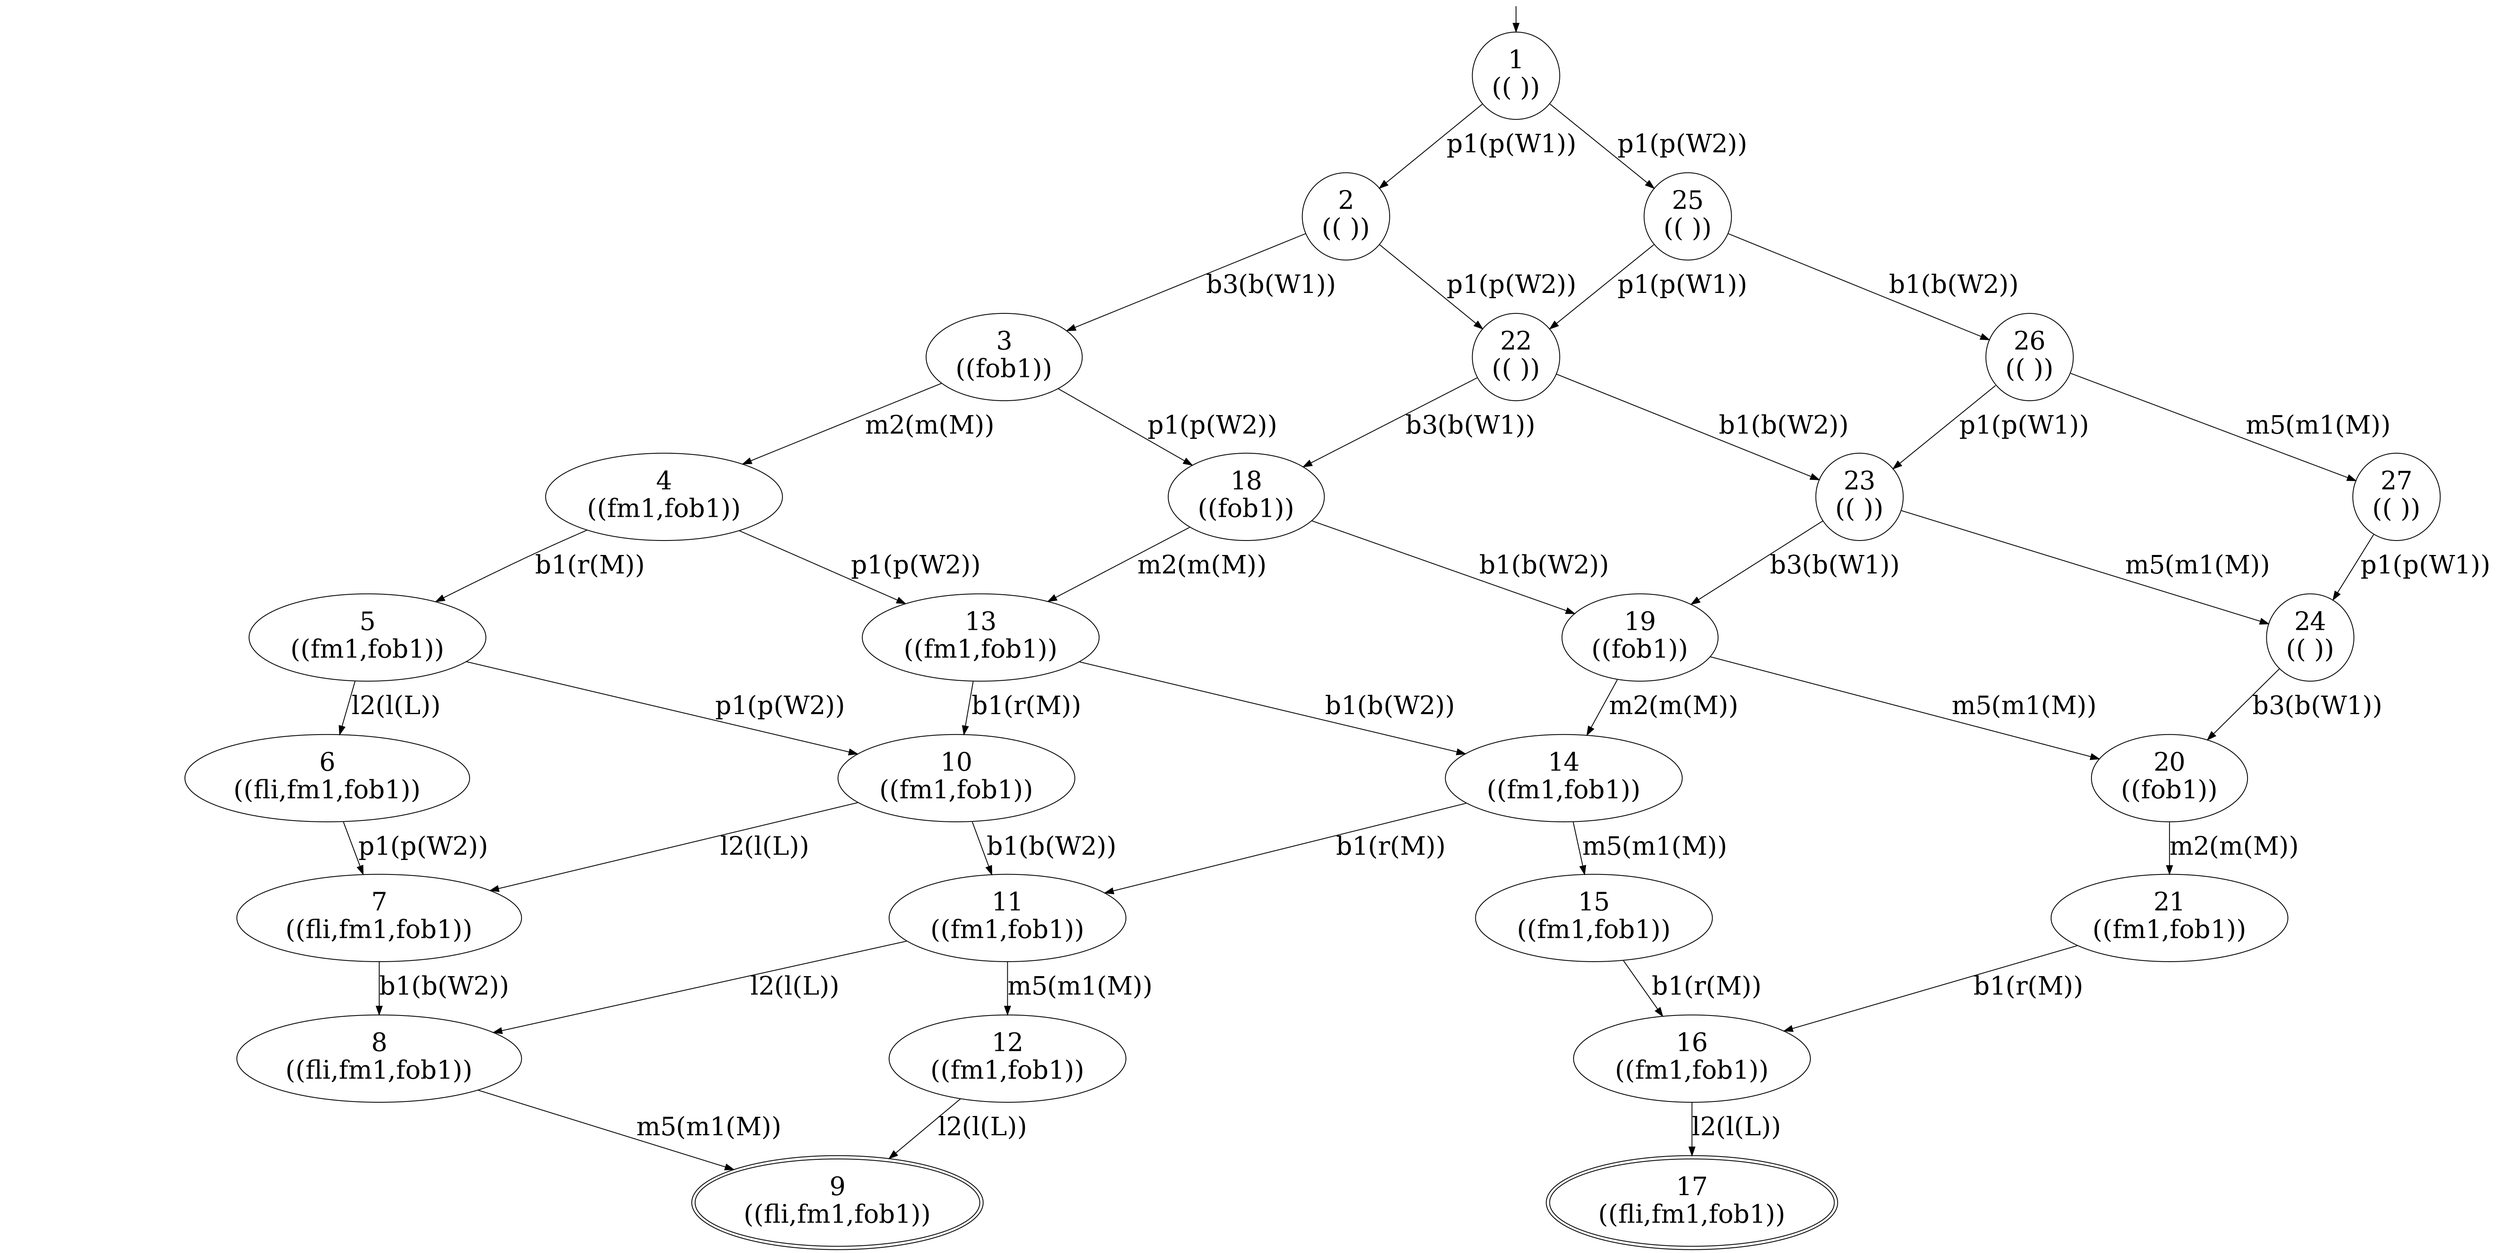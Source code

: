 digraph G {
ratio=0.5;
rankdir=TB;
ranksep=0.4;
1 [shape=ellipse,fontsize=30,label="1
(( ))"];
2 [shape=ellipse,fontsize=30,label="2
(( ))"];
1 -> 2 [label="p1(p(W1))",fontsize=30];
3 [shape=ellipse,fontsize=30,label="3
((fob1))"];
2 -> 3 [label="b3(b(W1))",fontsize=30];
4 [shape=ellipse,fontsize=30,label="4
((fm1,fob1))"];
3 -> 4 [label="m2(m(M))",fontsize=30];
5 [shape=ellipse,fontsize=30,label="5
((fm1,fob1))"];
4 -> 5 [label="b1(r(M))",fontsize=30];
6 [shape=ellipse,fontsize=30,label="6
((fli,fm1,fob1))"];
5 -> 6 [label="l2(l(L))",fontsize=30];
7 [shape=ellipse,fontsize=30,label="7
((fli,fm1,fob1))"];
6 -> 7 [label="p1(p(W2))",fontsize=30];
8 [shape=ellipse,fontsize=30,label="8
((fli,fm1,fob1))"];
7 -> 8 [label="b1(b(W2))",fontsize=30];
9 [shape=ellipse,fontsize=30,peripheries=2,label="9
((fli,fm1,fob1))"];
8 -> 9 [label="m5(m1(M))",fontsize=30];
10 [shape=ellipse,fontsize=30,label="10
((fm1,fob1))"];
5 -> 10 [label="p1(p(W2))",fontsize=30];
11 [shape=ellipse,fontsize=30,label="11
((fm1,fob1))"];
10 -> 11 [label="b1(b(W2))",fontsize=30];
11 -> 8 [label="l2(l(L))",fontsize=30];
12 [shape=ellipse,fontsize=30,label="12
((fm1,fob1))"];
11 -> 12 [label="m5(m1(M))",fontsize=30];
12 -> 9 [label="l2(l(L))",fontsize=30];
10 -> 7 [label="l2(l(L))",fontsize=30];
13 [shape=ellipse,fontsize=30,label="13
((fm1,fob1))"];
4 -> 13 [label="p1(p(W2))",fontsize=30];
14 [shape=ellipse,fontsize=30,label="14
((fm1,fob1))"];
13 -> 14 [label="b1(b(W2))",fontsize=30];
14 -> 11 [label="b1(r(M))",fontsize=30];
15 [shape=ellipse,fontsize=30,label="15
((fm1,fob1))"];
14 -> 15 [label="m5(m1(M))",fontsize=30];
16 [shape=ellipse,fontsize=30,label="16
((fm1,fob1))"];
15 -> 16 [label="b1(r(M))",fontsize=30];
17 [shape=ellipse,fontsize=30,peripheries=2,label="17
((fli,fm1,fob1))"];
16 -> 17 [label="l2(l(L))",fontsize=30];
13 -> 10 [label="b1(r(M))",fontsize=30];
18 [shape=ellipse,fontsize=30,label="18
((fob1))"];
3 -> 18 [label="p1(p(W2))",fontsize=30];
19 [shape=ellipse,fontsize=30,label="19
((fob1))"];
18 -> 19 [label="b1(b(W2))",fontsize=30];
19 -> 14 [label="m2(m(M))",fontsize=30];
20 [shape=ellipse,fontsize=30,label="20
((fob1))"];
19 -> 20 [label="m5(m1(M))",fontsize=30];
21 [shape=ellipse,fontsize=30,label="21
((fm1,fob1))"];
20 -> 21 [label="m2(m(M))",fontsize=30];
21 -> 16 [label="b1(r(M))",fontsize=30];
18 -> 13 [label="m2(m(M))",fontsize=30];
22 [shape=ellipse,fontsize=30,label="22
(( ))"];
2 -> 22 [label="p1(p(W2))",fontsize=30];
23 [shape=ellipse,fontsize=30,label="23
(( ))"];
22 -> 23 [label="b1(b(W2))",fontsize=30];
23 -> 19 [label="b3(b(W1))",fontsize=30];
24 [shape=ellipse,fontsize=30,label="24
(( ))"];
23 -> 24 [label="m5(m1(M))",fontsize=30];
24 -> 20 [label="b3(b(W1))",fontsize=30];
22 -> 18 [label="b3(b(W1))",fontsize=30];
25 [shape=ellipse,fontsize=30,label="25
(( ))"];
1 -> 25 [label="p1(p(W2))",fontsize=30];
26 [shape=ellipse,fontsize=30,label="26
(( ))"];
25 -> 26 [label="b1(b(W2))",fontsize=30];
27 [shape=ellipse,fontsize=30,label="27
(( ))"];
26 -> 27 [label="m5(m1(M))",fontsize=30];
27 -> 24 [label="p1(p(W1))",fontsize=30];
26 -> 23 [label="p1(p(W1))",fontsize=30];
25 -> 22 [label="p1(p(W1))",fontsize=30];
node [shape = point, color=white, fontcolor=white]; start;
start -> 1;
}
